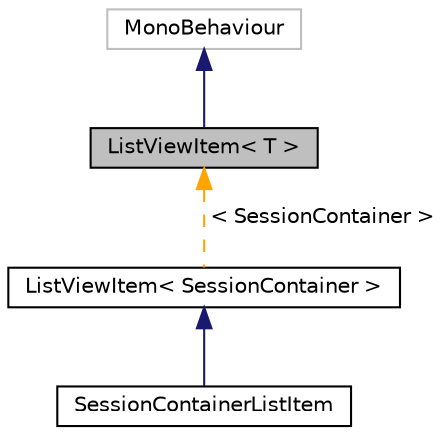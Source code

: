 digraph "ListViewItem&lt; T &gt;"
{
 // INTERACTIVE_SVG=YES
 // LATEX_PDF_SIZE
  edge [fontname="Helvetica",fontsize="10",labelfontname="Helvetica",labelfontsize="10"];
  node [fontname="Helvetica",fontsize="10",shape=record];
  Node1 [label="ListViewItem\< T \>",height=0.2,width=0.4,color="black", fillcolor="grey75", style="filled", fontcolor="black",tooltip=" "];
  Node2 -> Node1 [dir="back",color="midnightblue",fontsize="10",style="solid",fontname="Helvetica"];
  Node2 [label="MonoBehaviour",height=0.2,width=0.4,color="grey75", fillcolor="white", style="filled",tooltip=" "];
  Node1 -> Node3 [dir="back",color="orange",fontsize="10",style="dashed",label=" \< SessionContainer \>" ,fontname="Helvetica"];
  Node3 [label="ListViewItem\< SessionContainer \>",height=0.2,width=0.4,color="black", fillcolor="white", style="filled",URL="$class_mirage_x_r_1_1_list_view_item.html",tooltip=" "];
  Node3 -> Node4 [dir="back",color="midnightblue",fontsize="10",style="solid",fontname="Helvetica"];
  Node4 [label="SessionContainerListItem",height=0.2,width=0.4,color="black", fillcolor="white", style="filled",URL="$class_mirage_x_r_1_1_session_container_list_item.html",tooltip=" "];
}
